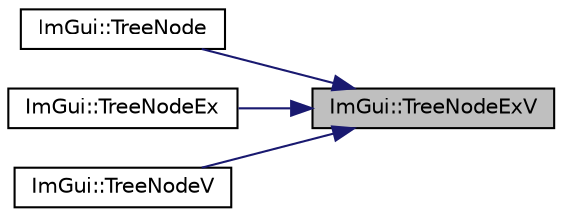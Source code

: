 digraph "ImGui::TreeNodeExV"
{
 // LATEX_PDF_SIZE
  edge [fontname="Helvetica",fontsize="10",labelfontname="Helvetica",labelfontsize="10"];
  node [fontname="Helvetica",fontsize="10",shape=record];
  rankdir="RL";
  Node1 [label="ImGui::TreeNodeExV",height=0.2,width=0.4,color="black", fillcolor="grey75", style="filled", fontcolor="black",tooltip=" "];
  Node1 -> Node2 [dir="back",color="midnightblue",fontsize="10",style="solid",fontname="Helvetica"];
  Node2 [label="ImGui::TreeNode",height=0.2,width=0.4,color="black", fillcolor="white", style="filled",URL="$namespace_im_gui.html#a6e6e4de20291002430854cbd8cd58843",tooltip=" "];
  Node1 -> Node3 [dir="back",color="midnightblue",fontsize="10",style="solid",fontname="Helvetica"];
  Node3 [label="ImGui::TreeNodeEx",height=0.2,width=0.4,color="black", fillcolor="white", style="filled",URL="$namespace_im_gui.html#a9ca2fae922b38cfddc3259f874c18a5d",tooltip=" "];
  Node1 -> Node4 [dir="back",color="midnightblue",fontsize="10",style="solid",fontname="Helvetica"];
  Node4 [label="ImGui::TreeNodeV",height=0.2,width=0.4,color="black", fillcolor="white", style="filled",URL="$namespace_im_gui.html#a9bc1075c583973d76d8d65ea89787453",tooltip=" "];
}
